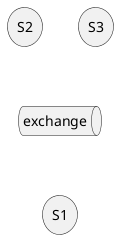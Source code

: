 @startuml

queue exchange
storage S1
storage S2
storage S3

exchange <-[hidden]- S1
S2 <-[hidden]- exchange
S3 <-[hidden]- exchange

@enduml